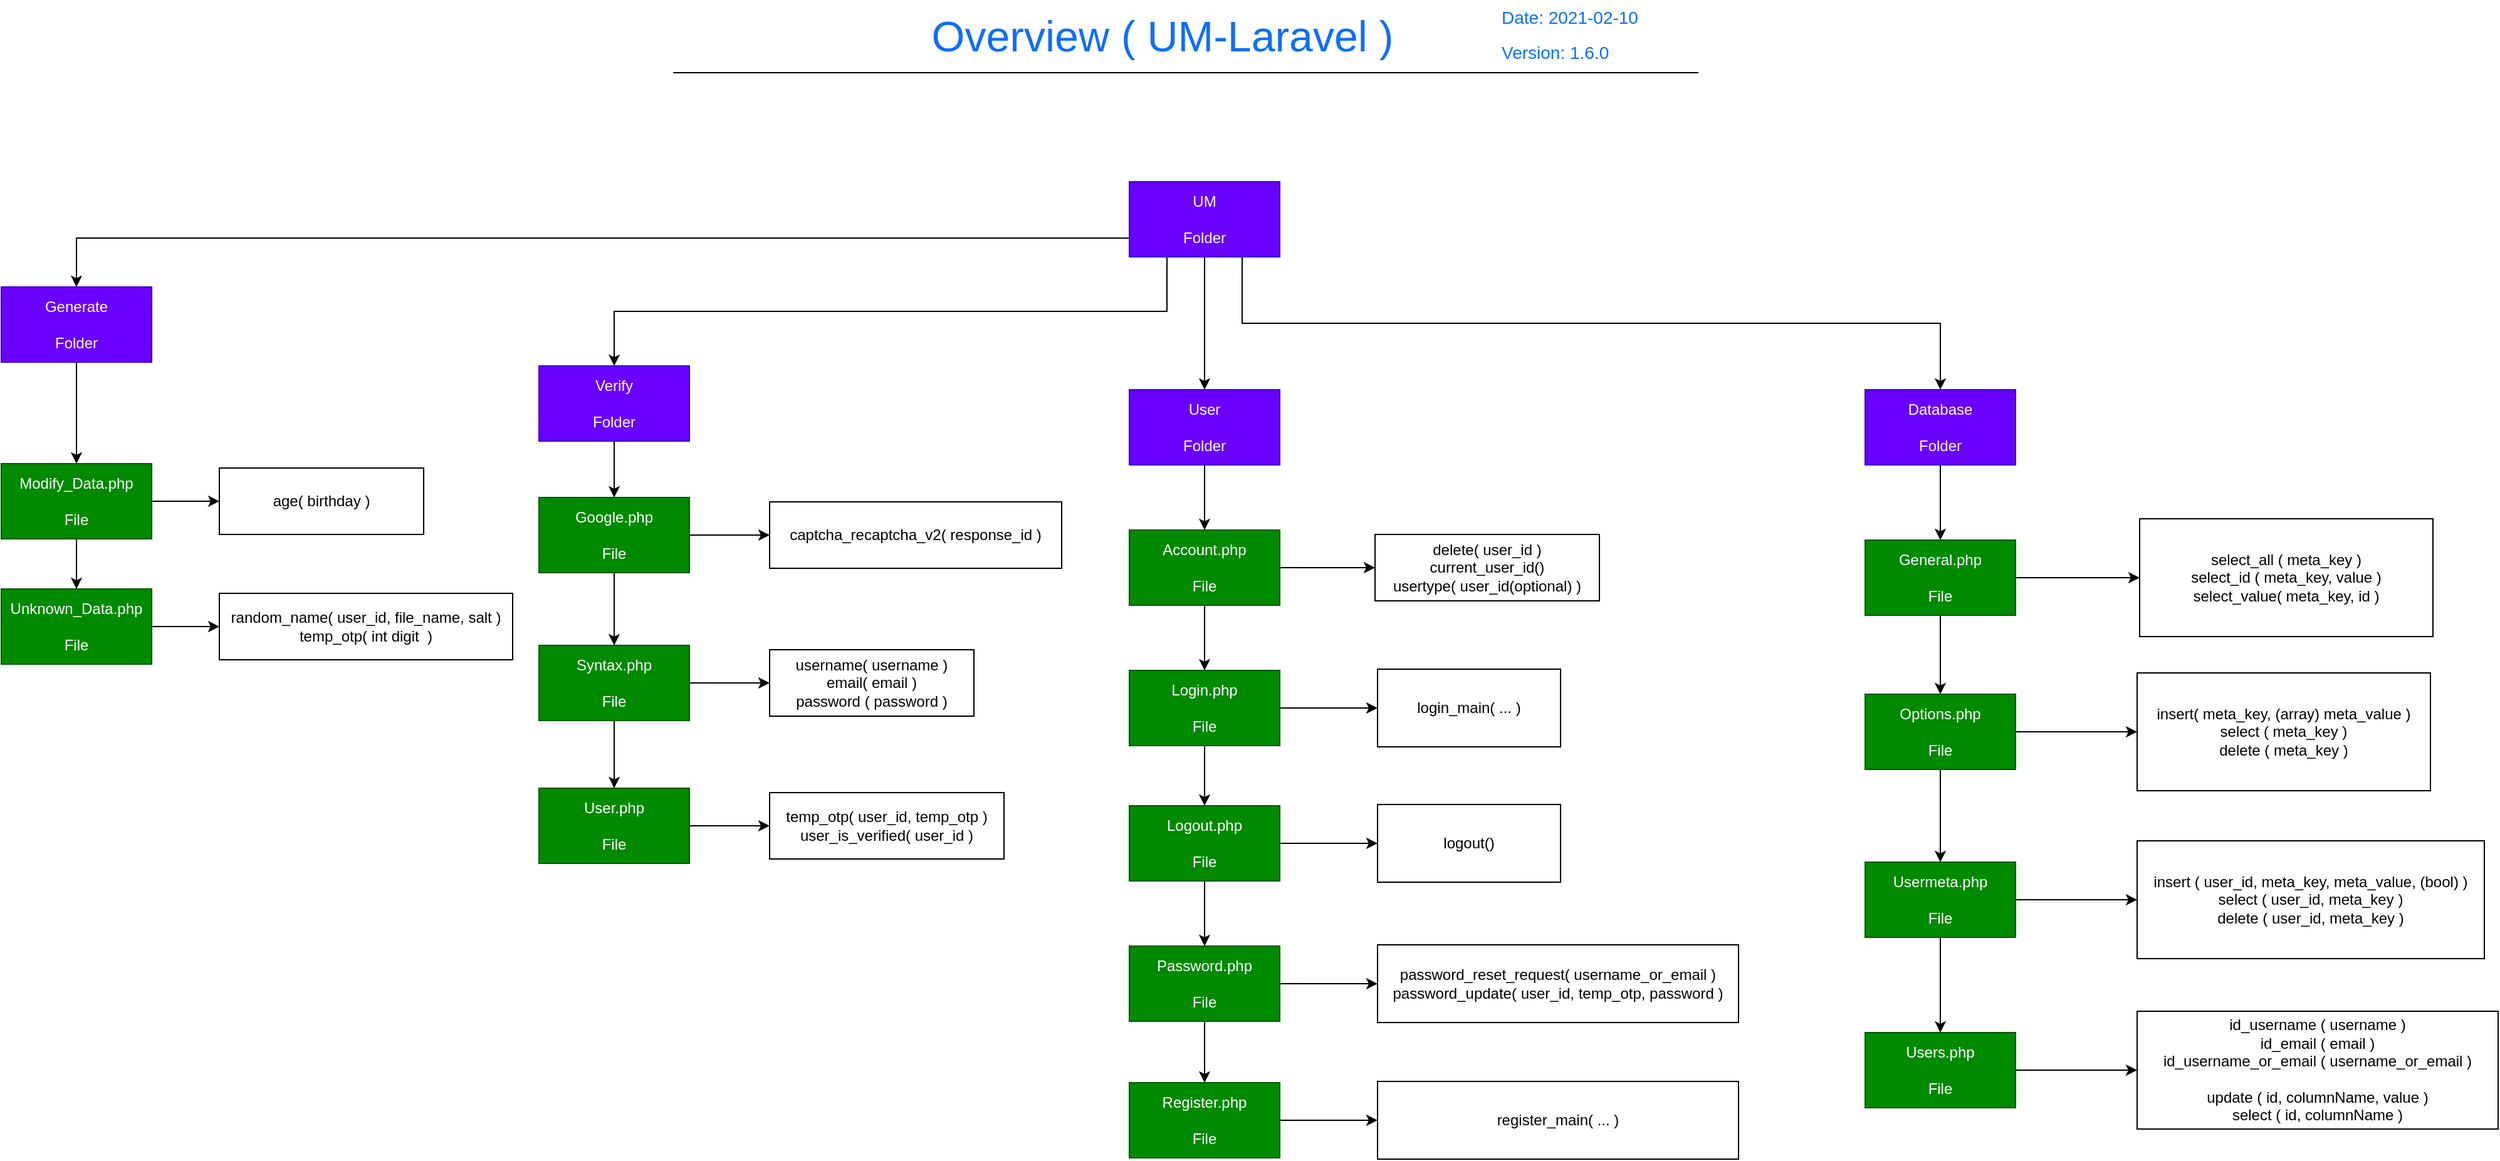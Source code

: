<mxfile version="13.9.5" type="device" pages="2"><diagram id="Kl6mVcEGPN740rSC871S" name="Main"><mxGraphModel dx="2150" dy="1216" grid="0" gridSize="10" guides="1" tooltips="1" connect="1" arrows="1" fold="1" page="0" pageScale="1" pageWidth="827" pageHeight="1169" background="none" math="0" shadow="0"><root><mxCell id="0"/><mxCell id="1" style="" parent="0"/><mxCell id="WsRDvoaPurefrlKP74-U-1" value="" style="group;fontSize=34;" parent="1" vertex="1" connectable="0"><mxGeometry x="-10" y="-7" width="818" height="58" as="geometry"/></mxCell><mxCell id="Wpz8dxr0vo_h_lfumI_Q-9" value="Overview ( UM-Laravel )" style="text;html=1;strokeColor=none;fillColor=none;align=center;verticalAlign=middle;whiteSpace=wrap;labelBackgroundColor=none;fontSize=34;fontColor=#0d6efd;" parent="WsRDvoaPurefrlKP74-U-1" vertex="1"><mxGeometry x="194" y="1.5" width="393" height="55" as="geometry"/></mxCell><mxCell id="Wpz8dxr0vo_h_lfumI_Q-10" value="Date: 2021-02-10" style="text;html=1;strokeColor=none;fillColor=none;align=left;verticalAlign=middle;whiteSpace=wrap;labelBackgroundColor=none;fontSize=14;fontColor=#0d6efd;" parent="WsRDvoaPurefrlKP74-U-1" vertex="1"><mxGeometry x="659" y="1" width="147" height="25" as="geometry"/></mxCell><mxCell id="Wpz8dxr0vo_h_lfumI_Q-11" value="" style="endArrow=none;html=1;fontSize=14;fontColor=#0d6efd;" parent="WsRDvoaPurefrlKP74-U-1" edge="1"><mxGeometry width="50" height="50" relative="1" as="geometry"><mxPoint y="58" as="sourcePoint"/><mxPoint x="818" y="58" as="targetPoint"/></mxGeometry></mxCell><mxCell id="Wpz8dxr0vo_h_lfumI_Q-12" value="Version: 1.6.0" style="text;html=1;strokeColor=none;fillColor=none;align=left;verticalAlign=middle;whiteSpace=wrap;labelBackgroundColor=none;fontSize=14;fontColor=#0d6efd;" parent="WsRDvoaPurefrlKP74-U-1" vertex="1"><mxGeometry x="659" y="32" width="132" height="20" as="geometry"/></mxCell><mxCell id="WQthTlNMTGXINc6n65LR-9" style="edgeStyle=orthogonalEdgeStyle;rounded=0;orthogonalLoop=1;jettySize=auto;html=1;exitX=0.75;exitY=1;exitDx=0;exitDy=0;entryX=0.5;entryY=0;entryDx=0;entryDy=0;" parent="1" source="WQthTlNMTGXINc6n65LR-1" target="WQthTlNMTGXINc6n65LR-6" edge="1"><mxGeometry relative="1" as="geometry"/></mxCell><mxCell id="G7hZERcXVpfjcrVIW6ZU-21" style="edgeStyle=orthogonalEdgeStyle;rounded=0;orthogonalLoop=1;jettySize=auto;html=1;exitX=0.5;exitY=1;exitDx=0;exitDy=0;" parent="1" source="WQthTlNMTGXINc6n65LR-1" target="G7hZERcXVpfjcrVIW6ZU-20" edge="1"><mxGeometry relative="1" as="geometry"/></mxCell><mxCell id="G7hZERcXVpfjcrVIW6ZU-43" style="edgeStyle=orthogonalEdgeStyle;rounded=0;orthogonalLoop=1;jettySize=auto;html=1;exitX=0.25;exitY=1;exitDx=0;exitDy=0;" parent="1" source="WQthTlNMTGXINc6n65LR-1" target="G7hZERcXVpfjcrVIW6ZU-42" edge="1"><mxGeometry relative="1" as="geometry"/></mxCell><mxCell id="G7hZERcXVpfjcrVIW6ZU-71" style="edgeStyle=orthogonalEdgeStyle;rounded=0;orthogonalLoop=1;jettySize=auto;html=1;exitX=0;exitY=0.75;exitDx=0;exitDy=0;" parent="1" source="WQthTlNMTGXINc6n65LR-1" target="G7hZERcXVpfjcrVIW6ZU-56" edge="1"><mxGeometry relative="1" as="geometry"/></mxCell><mxCell id="WQthTlNMTGXINc6n65LR-1" value="UM&lt;br&gt;&lt;br&gt;Folder" style="rounded=0;whiteSpace=wrap;html=1;fillColor=#6a00ff;strokeColor=#3700CC;fontColor=#ffffff;" parent="1" vertex="1"><mxGeometry x="354" y="138" width="120" height="60" as="geometry"/></mxCell><mxCell id="G7hZERcXVpfjcrVIW6ZU-2" style="edgeStyle=orthogonalEdgeStyle;rounded=0;orthogonalLoop=1;jettySize=auto;html=1;exitX=0.5;exitY=1;exitDx=0;exitDy=0;" parent="1" source="WQthTlNMTGXINc6n65LR-6" target="_hFeF-kINPFnt8Kzmhpl-8" edge="1"><mxGeometry relative="1" as="geometry"/></mxCell><mxCell id="WQthTlNMTGXINc6n65LR-6" value="Database&lt;br&gt;&lt;br&gt;Folder" style="rounded=0;whiteSpace=wrap;html=1;fillColor=#6a00ff;strokeColor=#3700CC;fontColor=#ffffff;container=0;imageHeight=24;imageWidth=24;arcSize=12;" parent="1" vertex="1"><mxGeometry x="941" y="304" width="120" height="60" as="geometry"/></mxCell><mxCell id="LsGEgI2A1vMW-7l7_GEg-1" style="edgeStyle=orthogonalEdgeStyle;rounded=0;orthogonalLoop=1;jettySize=auto;html=1;exitX=0.5;exitY=1;exitDx=0;exitDy=0;" parent="1" source="_hFeF-kINPFnt8Kzmhpl-8" target="G7hZERcXVpfjcrVIW6ZU-8" edge="1"><mxGeometry relative="1" as="geometry"/></mxCell><mxCell id="_hFeF-kINPFnt8Kzmhpl-8" value="General.php&lt;br&gt;&lt;br&gt;File" style="rounded=0;whiteSpace=wrap;html=1;fillColor=#008a00;strokeColor=#005700;fontColor=#ffffff;container=0;" parent="1" vertex="1"><mxGeometry x="941" y="424" width="120" height="60" as="geometry"/></mxCell><mxCell id="_hFeF-kINPFnt8Kzmhpl-9" value="select_all ( meta_key )&lt;br&gt;select_id ( meta_key, value )&lt;br&gt;select_value( meta_key, id )" style="rounded=0;whiteSpace=wrap;html=1;container=0;" parent="1" vertex="1"><mxGeometry x="1160" y="407" width="234" height="94" as="geometry"/></mxCell><mxCell id="_hFeF-kINPFnt8Kzmhpl-10" style="edgeStyle=orthogonalEdgeStyle;rounded=0;orthogonalLoop=1;jettySize=auto;html=1;exitX=1;exitY=0.5;exitDx=0;exitDy=0;entryX=0;entryY=0.5;entryDx=0;entryDy=0;" parent="1" source="_hFeF-kINPFnt8Kzmhpl-8" target="_hFeF-kINPFnt8Kzmhpl-9" edge="1"><mxGeometry x="941" y="424" as="geometry"/></mxCell><mxCell id="G7hZERcXVpfjcrVIW6ZU-11" style="edgeStyle=orthogonalEdgeStyle;rounded=0;orthogonalLoop=1;jettySize=auto;html=1;exitX=1;exitY=0.5;exitDx=0;exitDy=0;" parent="1" source="G7hZERcXVpfjcrVIW6ZU-8" target="G7hZERcXVpfjcrVIW6ZU-10" edge="1"><mxGeometry relative="1" as="geometry"/></mxCell><mxCell id="G7hZERcXVpfjcrVIW6ZU-15" style="edgeStyle=orthogonalEdgeStyle;rounded=0;orthogonalLoop=1;jettySize=auto;html=1;exitX=0.5;exitY=1;exitDx=0;exitDy=0;" parent="1" source="G7hZERcXVpfjcrVIW6ZU-8" target="G7hZERcXVpfjcrVIW6ZU-13" edge="1"><mxGeometry relative="1" as="geometry"/></mxCell><mxCell id="G7hZERcXVpfjcrVIW6ZU-8" value="Options.php&lt;br&gt;&lt;br&gt;File" style="rounded=0;whiteSpace=wrap;html=1;fillColor=#008a00;strokeColor=#005700;fontColor=#ffffff;container=0;" parent="1" vertex="1"><mxGeometry x="941" y="547" width="120" height="60" as="geometry"/></mxCell><mxCell id="G7hZERcXVpfjcrVIW6ZU-10" value="insert( meta_key, (array) meta_value )&lt;br&gt;select ( meta_key )&lt;br&gt;delete ( meta_key )" style="rounded=0;whiteSpace=wrap;html=1;container=0;" parent="1" vertex="1"><mxGeometry x="1158" y="530" width="234" height="94" as="geometry"/></mxCell><mxCell id="G7hZERcXVpfjcrVIW6ZU-12" style="edgeStyle=orthogonalEdgeStyle;rounded=0;orthogonalLoop=1;jettySize=auto;html=1;exitX=1;exitY=0.5;exitDx=0;exitDy=0;" parent="1" source="G7hZERcXVpfjcrVIW6ZU-13" target="G7hZERcXVpfjcrVIW6ZU-14" edge="1"><mxGeometry relative="1" as="geometry"/></mxCell><mxCell id="G7hZERcXVpfjcrVIW6ZU-19" style="edgeStyle=orthogonalEdgeStyle;rounded=0;orthogonalLoop=1;jettySize=auto;html=1;exitX=0.5;exitY=1;exitDx=0;exitDy=0;" parent="1" source="G7hZERcXVpfjcrVIW6ZU-13" target="G7hZERcXVpfjcrVIW6ZU-17" edge="1"><mxGeometry relative="1" as="geometry"/></mxCell><mxCell id="G7hZERcXVpfjcrVIW6ZU-13" value="Usermeta.php&lt;br&gt;&lt;br&gt;File" style="rounded=0;whiteSpace=wrap;html=1;fillColor=#008a00;strokeColor=#005700;fontColor=#ffffff;container=0;" parent="1" vertex="1"><mxGeometry x="941" y="681" width="120" height="60" as="geometry"/></mxCell><mxCell id="G7hZERcXVpfjcrVIW6ZU-14" value="insert ( user_id, meta_key, meta_value, (bool) )&lt;br&gt;select ( user_id, meta_key )&lt;br&gt;delete ( user_id, meta_key )" style="rounded=0;whiteSpace=wrap;html=1;container=0;" parent="1" vertex="1"><mxGeometry x="1158" y="664" width="277" height="94" as="geometry"/></mxCell><mxCell id="G7hZERcXVpfjcrVIW6ZU-16" style="edgeStyle=orthogonalEdgeStyle;rounded=0;orthogonalLoop=1;jettySize=auto;html=1;exitX=1;exitY=0.5;exitDx=0;exitDy=0;" parent="1" source="G7hZERcXVpfjcrVIW6ZU-17" target="G7hZERcXVpfjcrVIW6ZU-18" edge="1"><mxGeometry relative="1" as="geometry"/></mxCell><mxCell id="G7hZERcXVpfjcrVIW6ZU-17" value="Users.php&lt;br&gt;&lt;br&gt;File" style="rounded=0;whiteSpace=wrap;html=1;fillColor=#008a00;strokeColor=#005700;fontColor=#ffffff;container=0;" parent="1" vertex="1"><mxGeometry x="941" y="817" width="120" height="60" as="geometry"/></mxCell><mxCell id="G7hZERcXVpfjcrVIW6ZU-18" value="id_username ( username )&lt;br&gt;id_email ( email )&lt;br&gt;id_username_or_email ( username_or_email )&lt;br&gt;&lt;br&gt;update ( id, columnName, value )&lt;br&gt;select ( id, columnName )" style="rounded=0;whiteSpace=wrap;html=1;container=0;" parent="1" vertex="1"><mxGeometry x="1158" y="800" width="288" height="94" as="geometry"/></mxCell><mxCell id="G7hZERcXVpfjcrVIW6ZU-23" style="edgeStyle=orthogonalEdgeStyle;rounded=0;orthogonalLoop=1;jettySize=auto;html=1;exitX=0.5;exitY=1;exitDx=0;exitDy=0;" parent="1" source="G7hZERcXVpfjcrVIW6ZU-20" target="G7hZERcXVpfjcrVIW6ZU-22" edge="1"><mxGeometry relative="1" as="geometry"/></mxCell><mxCell id="G7hZERcXVpfjcrVIW6ZU-20" value="User&lt;br&gt;&lt;br&gt;Folder" style="rounded=0;whiteSpace=wrap;html=1;fillColor=#6a00ff;strokeColor=#3700CC;fontColor=#ffffff;container=0;imageHeight=24;imageWidth=24;arcSize=12;" parent="1" vertex="1"><mxGeometry x="354" y="304" width="120" height="60" as="geometry"/></mxCell><mxCell id="G7hZERcXVpfjcrVIW6ZU-25" style="edgeStyle=orthogonalEdgeStyle;rounded=0;orthogonalLoop=1;jettySize=auto;html=1;exitX=1;exitY=0.5;exitDx=0;exitDy=0;" parent="1" source="G7hZERcXVpfjcrVIW6ZU-22" target="G7hZERcXVpfjcrVIW6ZU-24" edge="1"><mxGeometry relative="1" as="geometry"/></mxCell><mxCell id="G7hZERcXVpfjcrVIW6ZU-29" style="edgeStyle=orthogonalEdgeStyle;rounded=0;orthogonalLoop=1;jettySize=auto;html=1;exitX=0.5;exitY=1;exitDx=0;exitDy=0;entryX=0.5;entryY=0;entryDx=0;entryDy=0;" parent="1" source="G7hZERcXVpfjcrVIW6ZU-22" target="G7hZERcXVpfjcrVIW6ZU-27" edge="1"><mxGeometry relative="1" as="geometry"/></mxCell><mxCell id="G7hZERcXVpfjcrVIW6ZU-22" value="Account.php&lt;br&gt;&lt;br&gt;File" style="rounded=0;whiteSpace=wrap;html=1;fillColor=#008a00;strokeColor=#005700;fontColor=#ffffff;container=0;" parent="1" vertex="1"><mxGeometry x="354" y="416" width="120" height="60" as="geometry"/></mxCell><mxCell id="G7hZERcXVpfjcrVIW6ZU-24" value="delete( user_id )&lt;br&gt;current_user_id()&lt;br&gt;usertype( user_id(optional) )" style="rounded=0;whiteSpace=wrap;html=1;container=0;" parent="1" vertex="1"><mxGeometry x="550" y="419.5" width="179" height="53" as="geometry"/></mxCell><mxCell id="G7hZERcXVpfjcrVIW6ZU-26" style="edgeStyle=orthogonalEdgeStyle;rounded=0;orthogonalLoop=1;jettySize=auto;html=1;exitX=1;exitY=0.5;exitDx=0;exitDy=0;" parent="1" source="G7hZERcXVpfjcrVIW6ZU-27" target="G7hZERcXVpfjcrVIW6ZU-28" edge="1"><mxGeometry relative="1" as="geometry"/></mxCell><mxCell id="G7hZERcXVpfjcrVIW6ZU-33" style="edgeStyle=orthogonalEdgeStyle;rounded=0;orthogonalLoop=1;jettySize=auto;html=1;exitX=0.5;exitY=1;exitDx=0;exitDy=0;" parent="1" source="G7hZERcXVpfjcrVIW6ZU-27" target="G7hZERcXVpfjcrVIW6ZU-31" edge="1"><mxGeometry relative="1" as="geometry"/></mxCell><mxCell id="G7hZERcXVpfjcrVIW6ZU-27" value="Login.php&lt;br&gt;&lt;br&gt;File" style="rounded=0;whiteSpace=wrap;html=1;fillColor=#008a00;strokeColor=#005700;fontColor=#ffffff;container=0;" parent="1" vertex="1"><mxGeometry x="354" y="528" width="120" height="60" as="geometry"/></mxCell><mxCell id="G7hZERcXVpfjcrVIW6ZU-28" value="login_main( ... )&lt;br&gt;" style="rounded=0;whiteSpace=wrap;html=1;container=0;" parent="1" vertex="1"><mxGeometry x="552" y="527" width="146" height="62" as="geometry"/></mxCell><mxCell id="G7hZERcXVpfjcrVIW6ZU-30" style="edgeStyle=orthogonalEdgeStyle;rounded=0;orthogonalLoop=1;jettySize=auto;html=1;exitX=1;exitY=0.5;exitDx=0;exitDy=0;" parent="1" source="G7hZERcXVpfjcrVIW6ZU-31" target="G7hZERcXVpfjcrVIW6ZU-32" edge="1"><mxGeometry relative="1" as="geometry"/></mxCell><mxCell id="G7hZERcXVpfjcrVIW6ZU-37" style="edgeStyle=orthogonalEdgeStyle;rounded=0;orthogonalLoop=1;jettySize=auto;html=1;exitX=0.5;exitY=1;exitDx=0;exitDy=0;" parent="1" source="G7hZERcXVpfjcrVIW6ZU-31" target="G7hZERcXVpfjcrVIW6ZU-35" edge="1"><mxGeometry relative="1" as="geometry"/></mxCell><mxCell id="G7hZERcXVpfjcrVIW6ZU-31" value="Logout.php&lt;br&gt;&lt;br&gt;File" style="rounded=0;whiteSpace=wrap;html=1;fillColor=#008a00;strokeColor=#005700;fontColor=#ffffff;container=0;" parent="1" vertex="1"><mxGeometry x="354" y="636" width="120" height="60" as="geometry"/></mxCell><mxCell id="G7hZERcXVpfjcrVIW6ZU-32" value="logout()" style="rounded=0;whiteSpace=wrap;html=1;container=0;" parent="1" vertex="1"><mxGeometry x="552" y="635" width="146" height="62" as="geometry"/></mxCell><mxCell id="G7hZERcXVpfjcrVIW6ZU-34" style="edgeStyle=orthogonalEdgeStyle;rounded=0;orthogonalLoop=1;jettySize=auto;html=1;exitX=1;exitY=0.5;exitDx=0;exitDy=0;" parent="1" source="G7hZERcXVpfjcrVIW6ZU-35" target="G7hZERcXVpfjcrVIW6ZU-36" edge="1"><mxGeometry relative="1" as="geometry"/></mxCell><mxCell id="G7hZERcXVpfjcrVIW6ZU-41" style="edgeStyle=orthogonalEdgeStyle;rounded=0;orthogonalLoop=1;jettySize=auto;html=1;exitX=0.5;exitY=1;exitDx=0;exitDy=0;" parent="1" source="G7hZERcXVpfjcrVIW6ZU-35" target="G7hZERcXVpfjcrVIW6ZU-39" edge="1"><mxGeometry relative="1" as="geometry"/></mxCell><mxCell id="G7hZERcXVpfjcrVIW6ZU-35" value="Password.php&lt;br&gt;&lt;br&gt;File" style="rounded=0;whiteSpace=wrap;html=1;fillColor=#008a00;strokeColor=#005700;fontColor=#ffffff;container=0;" parent="1" vertex="1"><mxGeometry x="354" y="748" width="120" height="60" as="geometry"/></mxCell><mxCell id="G7hZERcXVpfjcrVIW6ZU-36" value="password_reset_request( username_or_email )&lt;br&gt;password_update( user_id, temp_otp, password )" style="rounded=0;whiteSpace=wrap;html=1;container=0;" parent="1" vertex="1"><mxGeometry x="552" y="747" width="288" height="62" as="geometry"/></mxCell><mxCell id="G7hZERcXVpfjcrVIW6ZU-38" style="edgeStyle=orthogonalEdgeStyle;rounded=0;orthogonalLoop=1;jettySize=auto;html=1;exitX=1;exitY=0.5;exitDx=0;exitDy=0;" parent="1" source="G7hZERcXVpfjcrVIW6ZU-39" target="G7hZERcXVpfjcrVIW6ZU-40" edge="1"><mxGeometry relative="1" as="geometry"/></mxCell><mxCell id="G7hZERcXVpfjcrVIW6ZU-39" value="Register.php&lt;br&gt;&lt;br&gt;File" style="rounded=0;whiteSpace=wrap;html=1;fillColor=#008a00;strokeColor=#005700;fontColor=#ffffff;container=0;" parent="1" vertex="1"><mxGeometry x="354" y="857" width="120" height="60" as="geometry"/></mxCell><mxCell id="G7hZERcXVpfjcrVIW6ZU-40" value="register_main( ... )" style="rounded=0;whiteSpace=wrap;html=1;container=0;" parent="1" vertex="1"><mxGeometry x="552" y="856" width="288" height="62" as="geometry"/></mxCell><mxCell id="G7hZERcXVpfjcrVIW6ZU-45" style="edgeStyle=orthogonalEdgeStyle;rounded=0;orthogonalLoop=1;jettySize=auto;html=1;exitX=0.5;exitY=1;exitDx=0;exitDy=0;" parent="1" source="G7hZERcXVpfjcrVIW6ZU-42" target="G7hZERcXVpfjcrVIW6ZU-44" edge="1"><mxGeometry relative="1" as="geometry"/></mxCell><mxCell id="G7hZERcXVpfjcrVIW6ZU-42" value="Verify&lt;br&gt;&lt;br&gt;Folder" style="rounded=0;whiteSpace=wrap;html=1;fillColor=#6a00ff;strokeColor=#3700CC;fontColor=#ffffff;container=0;imageHeight=24;imageWidth=24;arcSize=12;" parent="1" vertex="1"><mxGeometry x="-117" y="285" width="120" height="60" as="geometry"/></mxCell><mxCell id="G7hZERcXVpfjcrVIW6ZU-51" style="edgeStyle=orthogonalEdgeStyle;rounded=0;orthogonalLoop=1;jettySize=auto;html=1;exitX=0.5;exitY=1;exitDx=0;exitDy=0;" parent="1" source="G7hZERcXVpfjcrVIW6ZU-44" target="G7hZERcXVpfjcrVIW6ZU-49" edge="1"><mxGeometry relative="1" as="geometry"/></mxCell><mxCell id="G7hZERcXVpfjcrVIW6ZU-65" style="edgeStyle=orthogonalEdgeStyle;rounded=0;orthogonalLoop=1;jettySize=auto;html=1;exitX=1;exitY=0.5;exitDx=0;exitDy=0;" parent="1" source="G7hZERcXVpfjcrVIW6ZU-44" target="G7hZERcXVpfjcrVIW6ZU-46" edge="1"><mxGeometry relative="1" as="geometry"/></mxCell><mxCell id="G7hZERcXVpfjcrVIW6ZU-44" value="Google.php&lt;br&gt;&lt;br&gt;File" style="rounded=0;whiteSpace=wrap;html=1;fillColor=#008a00;strokeColor=#005700;fontColor=#ffffff;container=0;" parent="1" vertex="1"><mxGeometry x="-117" y="390" width="120" height="60" as="geometry"/></mxCell><mxCell id="G7hZERcXVpfjcrVIW6ZU-46" value="captcha_recaptcha_v2( response_id )" style="rounded=0;whiteSpace=wrap;html=1;container=0;" parent="1" vertex="1"><mxGeometry x="67" y="393.5" width="233" height="53" as="geometry"/></mxCell><mxCell id="G7hZERcXVpfjcrVIW6ZU-55" style="edgeStyle=orthogonalEdgeStyle;rounded=0;orthogonalLoop=1;jettySize=auto;html=1;exitX=0.5;exitY=1;exitDx=0;exitDy=0;" parent="1" source="G7hZERcXVpfjcrVIW6ZU-49" target="G7hZERcXVpfjcrVIW6ZU-53" edge="1"><mxGeometry relative="1" as="geometry"/></mxCell><mxCell id="G7hZERcXVpfjcrVIW6ZU-66" style="edgeStyle=orthogonalEdgeStyle;rounded=0;orthogonalLoop=1;jettySize=auto;html=1;exitX=1;exitY=0.5;exitDx=0;exitDy=0;" parent="1" source="G7hZERcXVpfjcrVIW6ZU-49" target="G7hZERcXVpfjcrVIW6ZU-50" edge="1"><mxGeometry relative="1" as="geometry"/></mxCell><mxCell id="G7hZERcXVpfjcrVIW6ZU-49" value="Syntax.php&lt;br&gt;&lt;br&gt;File" style="rounded=0;whiteSpace=wrap;html=1;fillColor=#008a00;strokeColor=#005700;fontColor=#ffffff;container=0;" parent="1" vertex="1"><mxGeometry x="-117" y="508" width="120" height="60" as="geometry"/></mxCell><mxCell id="G7hZERcXVpfjcrVIW6ZU-50" value="username( username )&lt;br&gt;email( email )&lt;br&gt;password ( password )" style="rounded=0;whiteSpace=wrap;html=1;container=0;" parent="1" vertex="1"><mxGeometry x="67" y="511.5" width="163" height="53" as="geometry"/></mxCell><mxCell id="G7hZERcXVpfjcrVIW6ZU-67" style="edgeStyle=orthogonalEdgeStyle;rounded=0;orthogonalLoop=1;jettySize=auto;html=1;exitX=1;exitY=0.5;exitDx=0;exitDy=0;" parent="1" source="G7hZERcXVpfjcrVIW6ZU-53" target="G7hZERcXVpfjcrVIW6ZU-54" edge="1"><mxGeometry relative="1" as="geometry"/></mxCell><mxCell id="G7hZERcXVpfjcrVIW6ZU-53" value="User.php&lt;br&gt;&lt;br&gt;File" style="rounded=0;whiteSpace=wrap;html=1;fillColor=#008a00;strokeColor=#005700;fontColor=#ffffff;container=0;" parent="1" vertex="1"><mxGeometry x="-117" y="622" width="120" height="60" as="geometry"/></mxCell><mxCell id="G7hZERcXVpfjcrVIW6ZU-54" value="temp_otp( user_id, temp_otp )&lt;br&gt;user_is_verified( user_id )" style="rounded=0;whiteSpace=wrap;html=1;container=0;" parent="1" vertex="1"><mxGeometry x="67" y="625.5" width="187" height="53" as="geometry"/></mxCell><mxCell id="G7hZERcXVpfjcrVIW6ZU-61" style="edgeStyle=orthogonalEdgeStyle;rounded=0;orthogonalLoop=1;jettySize=auto;html=1;exitX=0.5;exitY=1;exitDx=0;exitDy=0;entryX=0.5;entryY=0;entryDx=0;entryDy=0;" parent="1" source="G7hZERcXVpfjcrVIW6ZU-56" target="G7hZERcXVpfjcrVIW6ZU-59" edge="1"><mxGeometry relative="1" as="geometry"/></mxCell><mxCell id="G7hZERcXVpfjcrVIW6ZU-56" value="Generate&lt;br&gt;&lt;br&gt;Folder" style="rounded=0;whiteSpace=wrap;html=1;fillColor=#6a00ff;strokeColor=#3700CC;fontColor=#ffffff;container=0;imageHeight=24;imageWidth=24;arcSize=12;" parent="1" vertex="1"><mxGeometry x="-546" y="222" width="120" height="60" as="geometry"/></mxCell><mxCell id="G7hZERcXVpfjcrVIW6ZU-68" style="edgeStyle=orthogonalEdgeStyle;rounded=0;orthogonalLoop=1;jettySize=auto;html=1;exitX=1;exitY=0.5;exitDx=0;exitDy=0;" parent="1" source="G7hZERcXVpfjcrVIW6ZU-59" target="G7hZERcXVpfjcrVIW6ZU-60" edge="1"><mxGeometry relative="1" as="geometry"/></mxCell><mxCell id="G7hZERcXVpfjcrVIW6ZU-69" style="edgeStyle=orthogonalEdgeStyle;rounded=0;orthogonalLoop=1;jettySize=auto;html=1;exitX=0.5;exitY=1;exitDx=0;exitDy=0;" parent="1" source="G7hZERcXVpfjcrVIW6ZU-59" target="G7hZERcXVpfjcrVIW6ZU-63" edge="1"><mxGeometry relative="1" as="geometry"/></mxCell><mxCell id="G7hZERcXVpfjcrVIW6ZU-59" value="Modify_Data.php&lt;br&gt;&lt;br&gt;File" style="rounded=0;whiteSpace=wrap;html=1;fillColor=#008a00;strokeColor=#005700;fontColor=#ffffff;container=0;" parent="1" vertex="1"><mxGeometry x="-546" y="363" width="120" height="60" as="geometry"/></mxCell><mxCell id="G7hZERcXVpfjcrVIW6ZU-60" value="age( birthday )" style="rounded=0;whiteSpace=wrap;html=1;container=0;" parent="1" vertex="1"><mxGeometry x="-372" y="366.5" width="163" height="53" as="geometry"/></mxCell><mxCell id="G7hZERcXVpfjcrVIW6ZU-70" style="edgeStyle=orthogonalEdgeStyle;rounded=0;orthogonalLoop=1;jettySize=auto;html=1;exitX=1;exitY=0.5;exitDx=0;exitDy=0;" parent="1" source="G7hZERcXVpfjcrVIW6ZU-63" target="G7hZERcXVpfjcrVIW6ZU-64" edge="1"><mxGeometry relative="1" as="geometry"/></mxCell><mxCell id="G7hZERcXVpfjcrVIW6ZU-63" value="Unknown_Data.php&lt;br&gt;&lt;br&gt;File" style="rounded=0;whiteSpace=wrap;html=1;fillColor=#008a00;strokeColor=#005700;fontColor=#ffffff;container=0;" parent="1" vertex="1"><mxGeometry x="-546" y="463" width="120" height="60" as="geometry"/></mxCell><mxCell id="G7hZERcXVpfjcrVIW6ZU-64" value="random_name( user_id, file_name, salt )&lt;br&gt;temp_otp( int digit&amp;nbsp; )" style="rounded=0;whiteSpace=wrap;html=1;container=0;" parent="1" vertex="1"><mxGeometry x="-372" y="466.5" width="234" height="53" as="geometry"/></mxCell></root></mxGraphModel></diagram><diagram id="fwp8VB5jAieYiviLSGbH" name="Notes"><mxGraphModel dx="1350" dy="816" grid="1" gridSize="10" guides="1" tooltips="1" connect="1" arrows="1" fold="1" page="1" pageScale="1" pageWidth="827" pageHeight="1169" math="0" shadow="0"><root><mxCell id="bCusKcI3Q4S84AHb0N3w-0"/><mxCell id="bCusKcI3Q4S84AHb0N3w-1" parent="bCusKcI3Q4S84AHb0N3w-0"/></root></mxGraphModel></diagram></mxfile>